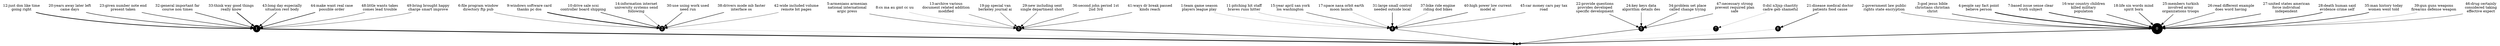 strict digraph {
	node [shape=point];
	n1_0 -> n2_0 [penwidth=1.85];
	n0_2 -> n1_0 [penwidth=0.95];
	n0_3 -> n1_0 [penwidth=1.53];
	n0_4 -> n1_0 [penwidth=2.59];
	n0_7 -> n1_0 [penwidth=2.14];
	n0_16 -> n1_0 [penwidth=1.53];
	n0_18 -> n1_0 [penwidth=1.54];
	n0_25 -> n1_0 [penwidth=1.31];
	n0_26 -> n1_0 [penwidth=1.19];
	n0_27 -> n1_0 [penwidth=1.58];
	n0_28 -> n1_0 [penwidth=1.79];
	n0_35 -> n1_0 [penwidth=1.76];
	n0_39 -> n1_0 [penwidth=0.47];
	n0_46 -> n1_0 [penwidth=0.92];
	n1_1 -> n2_0 [penwidth=2.85];
	n0_12 -> n1_1 [penwidth=2.29];
	n0_20 -> n1_1 [penwidth=1.56];
	n0_23 -> n1_1 [penwidth=1.42];
	n0_32 -> n1_1 [penwidth=1.55];
	n0_33 -> n1_1 [penwidth=2.13];
	n0_43 -> n1_1 [penwidth=1.39];
	n0_44 -> n1_1 [penwidth=1.75];
	n0_48 -> n1_1 [penwidth=1.01];
	n0_49 -> n1_1 [penwidth=0.88];
	n1_2 -> n2_0 [penwidth=0.20];
	n0_6 -> n1_2 [penwidth=0.79];
	n0_9 -> n1_2 [penwidth=2.56];
	n0_10 -> n1_2 [penwidth=1.56];
	n0_14 -> n1_2 [penwidth=0.76];
	n0_30 -> n1_2 [penwidth=1.42];
	n0_38 -> n1_2 [penwidth=1.43];
	n0_42 -> n1_2 [penwidth=0.73];
	n1_3 -> n2_0 [penwidth=1.64];
	n0_5 -> n1_3 [penwidth=1.02];
	n0_8 -> n1_3 [penwidth=0.33];
	n0_13 -> n1_3 [penwidth=0.85];
	n0_19 -> n1_3 [penwidth=0.93];
	n0_29 -> n1_3 [penwidth=0.96];
	n0_36 -> n1_3 [penwidth=1.11];
	n0_41 -> n1_3 [penwidth=1.10];
	n1_4 -> n2_0 [penwidth=1.03];
	n0_1 -> n1_4 [penwidth=0.34];
	n0_11 -> n1_4 [penwidth=0.41];
	n0_15 -> n1_4 [penwidth=1.16];
	n0_17 -> n1_4 [penwidth=0.45];
	n0_31 -> n1_4 [penwidth=1.41];
	n0_37 -> n1_4 [penwidth=0.48];
	n0_40 -> n1_4 [penwidth=1.38];
	n0_45 -> n1_4 [penwidth=0.88];
	n1_5 -> n2_0 [penwidth=1.26];
	n0_0 -> n1_7 [penwidth=0.29];
	n0_22 -> n1_5 [penwidth=1.23];
	n0_24 -> n1_5 [penwidth=0.97];
	n0_34 -> n1_5 [penwidth=1.13];
	n0_47 -> n1_5 [penwidth=1.13];
	n1_6 -> n2_0 [penwidth=0.31];
	n0_21 -> n1_6 [penwidth=1.41];
	n1_7 -> n2_0 [penwidth=0.06];
	n1_0 [shape=circle,margin="0,0",style=filled,fillcolor=black,fontcolor=white,height=0.60,label="0"]
	n0_2 [label="2:government law public
rights state encryption",shape=none,fontcolor="black"]
	n0_3 [label="3:god jesus bible
christians christian
christ",shape=none,fontcolor="black"]
	n0_4 [label="4:people say fact point
believe person",shape=none,fontcolor="black"]
	n0_7 [label="7:based issue sense clear
truth subject",shape=none,fontcolor="black"]
	n0_16 [label="16:war country children
killed military
population",shape=none,fontcolor="black"]
	n0_18 [label="18:life sin words mind
spirit born",shape=none,fontcolor="black"]
	n0_25 [label="25:members turkish
involved army
organizations troops",shape=none,fontcolor="black"]
	n0_26 [label="26:read different example
does word having",shape=none,fontcolor="black"]
	n0_27 [label="27:united states american
force individual
independent",shape=none,fontcolor="black"]
	n0_28 [label="28:death human said
evidence crime self",shape=none,fontcolor="black"]
	n0_35 [label="35:man history today
women went told",shape=none,fontcolor="black"]
	n0_39 [label="39:gun guns weapons
firearms defense weapon",shape=none,fontcolor="black"]
	n0_46 [label="46:drug certainly
considered taking
effective expect",shape=none,fontcolor="black"]
	n1_1 [shape=circle,margin="0,0",style=filled,fillcolor=black,fontcolor=white,height=0.39,label="1"]
	n0_12 [label="12:just don like time
going right",shape=none,fontcolor="black"]
	n0_20 [label="20:years away later left
came days",shape=none,fontcolor="black"]
	n0_23 [label="23:given number note end
present taken",shape=none,fontcolor="black"]
	n0_32 [label="32:general important far
course non times",shape=none,fontcolor="black"]
	n0_33 [label="33:think way good things
really know",shape=none,fontcolor="black"]
	n0_43 [label="43:long day especially
situation rest body",shape=none,fontcolor="black"]
	n0_44 [label="44:make want real case
possible order",shape=none,fontcolor="black"]
	n0_48 [label="48:little wants takes
comes lead trouble",shape=none,fontcolor="black"]
	n0_49 [label="49:bring brought happy
charge smart improve",shape=none,fontcolor="black"]
	n1_2 [shape=circle,margin="0,0",style=filled,fillcolor=black,fontcolor=white,height=0.18,label="2"]
	n0_6 [label="6:file program window
directory ftp pub",shape=none,fontcolor="black"]
	n0_9 [label="9:windows software card
thanks pc dos",shape=none,fontcolor="black"]
	n0_10 [label="10:drive sale scsi
controller board shipping",shape=none,fontcolor="black"]
	n0_14 [label="14:information internet
university systems send
following",shape=none,fontcolor="black"]
	n0_30 [label="30:use using work used
need run",shape=none,fontcolor="black"]
	n0_38 [label="38:drivers mode mb faster
interface os",shape=none,fontcolor="black"]
	n0_42 [label="42:wide included volume
remote bit pages",shape=none,fontcolor="black"]
	n1_3 [shape=circle,margin="0,0",style=filled,fillcolor=black,fontcolor=white,height=0.16,label="3"]
	n0_5 [label="5:armenians armenian
national international
argic press",shape=none,fontcolor="black"]
	n0_8 [label="8:cs ma au gmt cc uu",shape=none,fontcolor="black"]
	n0_13 [label="13:archive various
document related addition
modified",shape=none,fontcolor="black"]
	n0_19 [label="19:pp special van
berkeley journal ai",shape=none,fontcolor="black"]
	n0_29 [label="29:new including sent
single department short",shape=none,fontcolor="black"]
	n0_36 [label="36:second john period 1st
2nd 3rd",shape=none,fontcolor="black"]
	n0_41 [label="41:ways dr break passed
kinds reach",shape=none,fontcolor="black"]
	n1_4 [shape=circle,margin="0,0",style=filled,fillcolor=black,fontcolor=white,height=0.13,label="4"]
	n0_1 [label="1:team game season
players league play",shape=none,fontcolor="black"]
	n0_11 [label="11:pitching hit staff
braves runs hitter",shape=none,fontcolor="black"]
	n0_15 [label="15:year april san york
los washington",shape=none,fontcolor="black"]
	n0_17 [label="17:space nasa orbit earth
moon launch",shape=none,fontcolor="black"]
	n0_31 [label="31:large small control
needed outside local",shape=none,fontcolor="black"]
	n0_37 [label="37:bike ride engine
riding dod bikes",shape=none,fontcolor="black"]
	n0_40 [label="40:high power low current
model al",shape=none,fontcolor="black"]
	n0_45 [label="45:car money cars pay tax
road",shape=none,fontcolor="black"]
	n1_5 [shape=circle,margin="0,0",style=filled,fillcolor=black,fontcolor=white,height=0.08,label="5"]
	n0_0 [label="0:dsl n3jxp chastity
cadre geb shameful",shape=none,fontcolor="black"]
	n0_22 [label="22:provide questions
provides developed
specific development",shape=none,fontcolor="black"]
	n0_24 [label="24:key keys data
algorithm details des",shape=none,fontcolor="black"]
	n0_34 [label="34:problem set place
called change trying",shape=none,fontcolor="black"]
	n0_47 [label="47:necessary strong
prevent required plan
safe",shape=none,fontcolor="black"]
	n1_6 [shape=circle,margin="0,0",style=filled,fillcolor=black,fontcolor=white,height=0.00,label="6"]
	n0_21 [label="21:disease medical doctor
patients food cause",shape=none,fontcolor="black"]
	n1_7 [shape=circle,margin="0,0",style=filled,fillcolor=black,fontcolor=white,height=0.00,label="7"]
	n2_0 [shape=point,height=0.11]
}